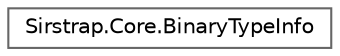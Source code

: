 digraph "Graphical Class Hierarchy"
{
 // LATEX_PDF_SIZE
  bgcolor="transparent";
  edge [fontname=Helvetica,fontsize=10,labelfontname=Helvetica,labelfontsize=10];
  node [fontname=Helvetica,fontsize=10,shape=box,height=0.2,width=0.4];
  rankdir="LR";
  Node0 [id="Node000000",label="Sirstrap.Core.BinaryTypeInfo",height=0.2,width=0.4,color="grey40", fillcolor="white", style="filled",URL="$class_sirstrap_1_1_core_1_1_binary_type_info.html",tooltip="Encapsulates metadata about a specific Roblox binary type, including its associated version file and ..."];
}
